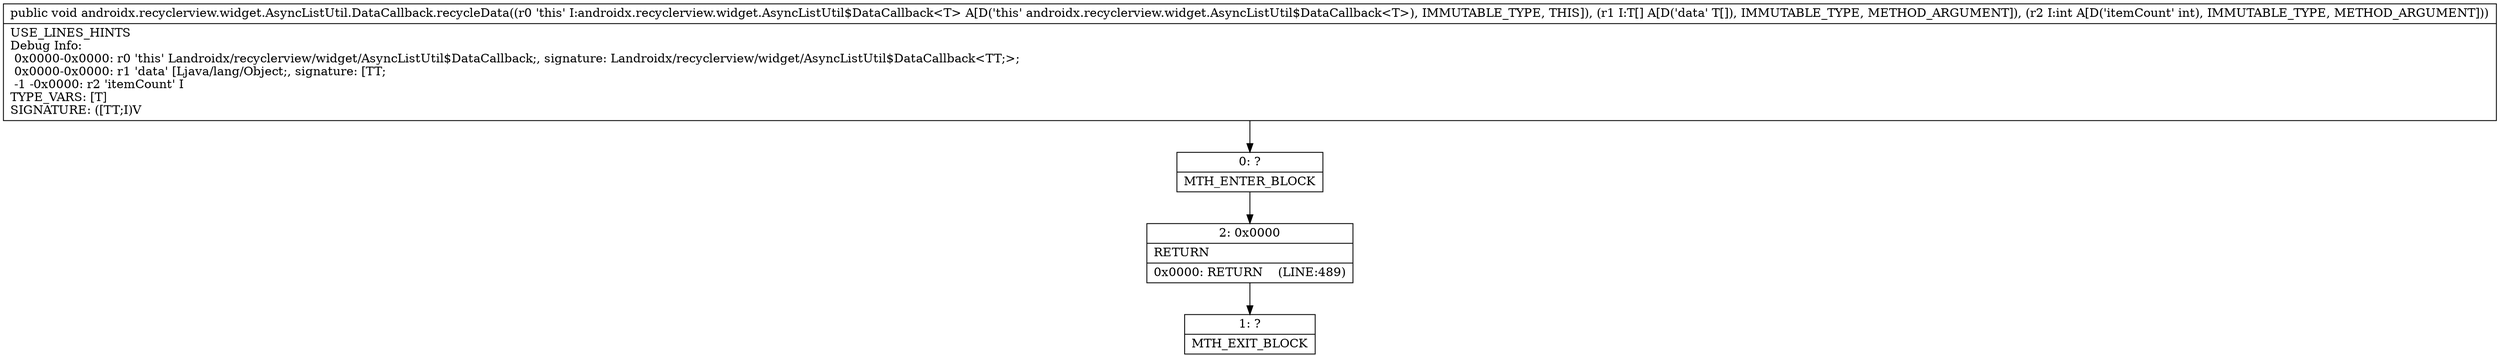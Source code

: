 digraph "CFG forandroidx.recyclerview.widget.AsyncListUtil.DataCallback.recycleData([Ljava\/lang\/Object;I)V" {
Node_0 [shape=record,label="{0\:\ ?|MTH_ENTER_BLOCK\l}"];
Node_2 [shape=record,label="{2\:\ 0x0000|RETURN\l|0x0000: RETURN    (LINE:489)\l}"];
Node_1 [shape=record,label="{1\:\ ?|MTH_EXIT_BLOCK\l}"];
MethodNode[shape=record,label="{public void androidx.recyclerview.widget.AsyncListUtil.DataCallback.recycleData((r0 'this' I:androidx.recyclerview.widget.AsyncListUtil$DataCallback\<T\> A[D('this' androidx.recyclerview.widget.AsyncListUtil$DataCallback\<T\>), IMMUTABLE_TYPE, THIS]), (r1 I:T[] A[D('data' T[]), IMMUTABLE_TYPE, METHOD_ARGUMENT]), (r2 I:int A[D('itemCount' int), IMMUTABLE_TYPE, METHOD_ARGUMENT]))  | USE_LINES_HINTS\lDebug Info:\l  0x0000\-0x0000: r0 'this' Landroidx\/recyclerview\/widget\/AsyncListUtil$DataCallback;, signature: Landroidx\/recyclerview\/widget\/AsyncListUtil$DataCallback\<TT;\>;\l  0x0000\-0x0000: r1 'data' [Ljava\/lang\/Object;, signature: [TT;\l  \-1 \-0x0000: r2 'itemCount' I\lTYPE_VARS: [T]\lSIGNATURE: ([TT;I)V\l}"];
MethodNode -> Node_0;Node_0 -> Node_2;
Node_2 -> Node_1;
}

